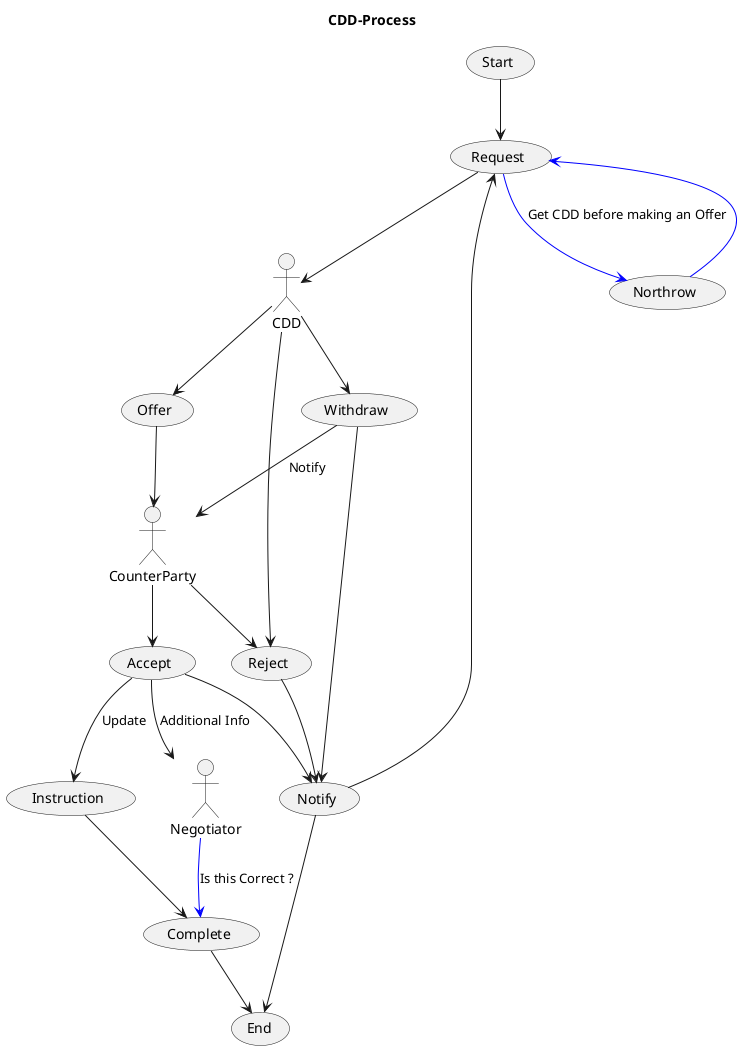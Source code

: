 @startuml CDDProcess

title CDD-Process

(Start) --> (Request)
(Request) --> CDD
(Request) -[#0000FF]-> (Northrow) : Get CDD before making an Offer
(Northrow) -[#0000FF]-> (Request)  
  
CounterParty --> (Accept)
(Offer) --> CounterParty
CounterParty --> (Reject)

CDD --> Offer
CDD --> (Withdraw)
CDD --> (Reject)
(Withdraw) --> CounterParty : Notify

(Accept) --> (Notify)
(Accept) --> Negotiator : Additional Info
(Accept) --> (Instruction) : Update
Negotiator -[#0000FF]-> (Complete) : Is this Correct ?
(Instruction) --> (Complete) 

(Reject) --> (Notify)
(Withdraw) --> (Notify)

(Notify) --> (Request)
(Notify) --> (End)

(Complete) --> (End)

@enduml